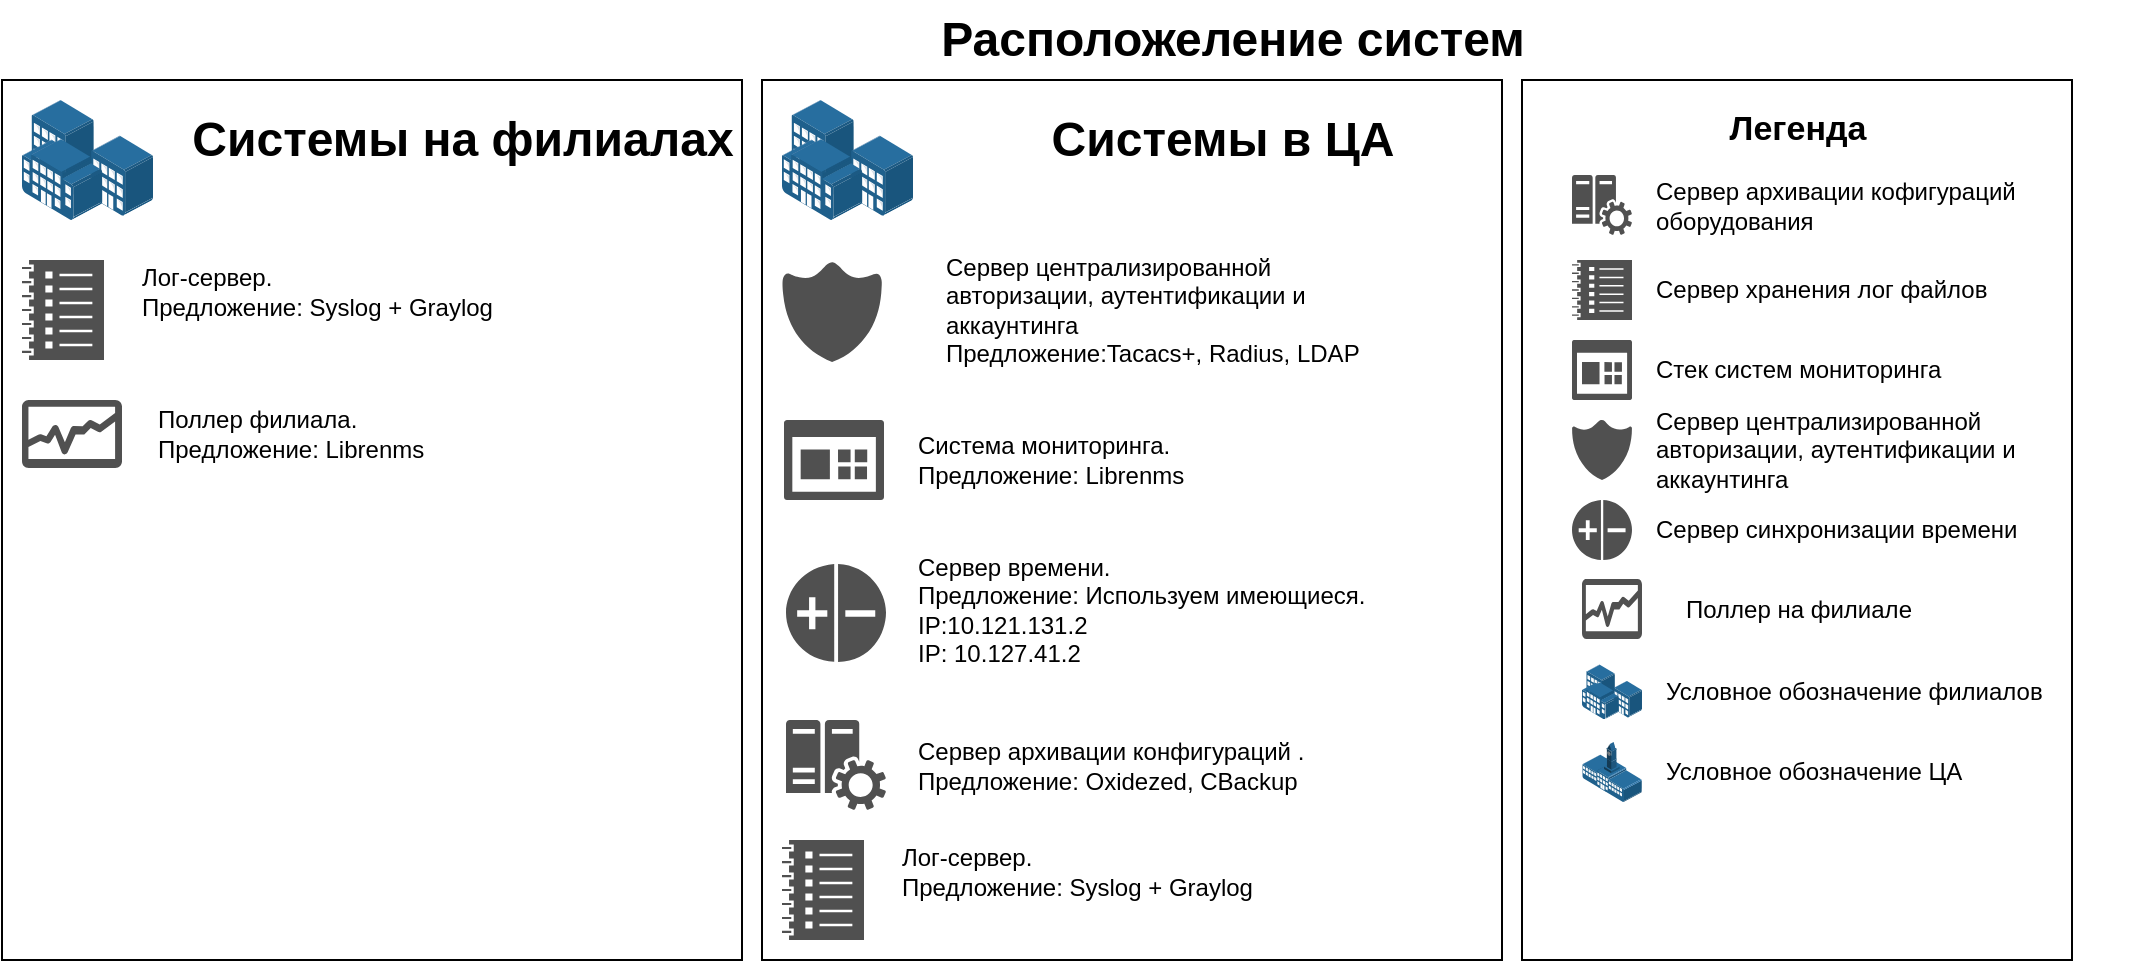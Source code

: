 <mxfile version="21.3.8" type="github" pages="3">
  <diagram id="2Bio6661NEroopxspY8U" name="Расположеление систем">
    <mxGraphModel dx="1434" dy="796" grid="1" gridSize="10" guides="1" tooltips="1" connect="1" arrows="1" fold="1" page="1" pageScale="1" pageWidth="1169" pageHeight="827" math="0" shadow="0">
      <root>
        <mxCell id="0" />
        <mxCell id="1" parent="0" />
        <mxCell id="YRYPdflQ5GGaUgDDjJ6e-1" value="Расположеление систем" style="text;strokeColor=none;fillColor=none;html=1;fontSize=24;fontStyle=1;verticalAlign=middle;align=center;" parent="1" vertex="1">
          <mxGeometry x="460" y="10" width="410" height="40" as="geometry" />
        </mxCell>
        <mxCell id="YRYPdflQ5GGaUgDDjJ6e-35" value="" style="rounded=0;whiteSpace=wrap;html=1;" parent="1" vertex="1">
          <mxGeometry x="50" y="50" width="370" height="440" as="geometry" />
        </mxCell>
        <mxCell id="YRYPdflQ5GGaUgDDjJ6e-36" value="" style="rounded=0;whiteSpace=wrap;html=1;" parent="1" vertex="1">
          <mxGeometry x="430" y="50" width="370" height="440" as="geometry" />
        </mxCell>
        <mxCell id="YRYPdflQ5GGaUgDDjJ6e-37" value="" style="image;points=[];aspect=fixed;html=1;align=center;shadow=0;dashed=0;image=img/lib/allied_telesis/buildings/Building_Cluster.svg;" parent="1" vertex="1">
          <mxGeometry x="60" y="60" width="65.51" height="60" as="geometry" />
        </mxCell>
        <mxCell id="YRYPdflQ5GGaUgDDjJ6e-39" value="" style="image;points=[];aspect=fixed;html=1;align=center;shadow=0;dashed=0;image=img/lib/allied_telesis/buildings/Building_Cluster.svg;" parent="1" vertex="1">
          <mxGeometry x="440" y="60" width="65.51" height="60" as="geometry" />
        </mxCell>
        <mxCell id="YRYPdflQ5GGaUgDDjJ6e-40" value="Системы на филиалах" style="text;strokeColor=none;fillColor=none;html=1;fontSize=24;fontStyle=1;verticalAlign=middle;align=center;" parent="1" vertex="1">
          <mxGeometry x="230" y="60" width="100" height="40" as="geometry" />
        </mxCell>
        <mxCell id="YRYPdflQ5GGaUgDDjJ6e-41" value="Системы в ЦА" style="text;strokeColor=none;fillColor=none;html=1;fontSize=24;fontStyle=1;verticalAlign=middle;align=center;" parent="1" vertex="1">
          <mxGeometry x="610" y="60" width="100" height="40" as="geometry" />
        </mxCell>
        <mxCell id="YRYPdflQ5GGaUgDDjJ6e-42" value="" style="sketch=0;pointerEvents=1;shadow=0;dashed=0;html=1;strokeColor=none;labelPosition=center;verticalLabelPosition=bottom;verticalAlign=top;align=center;fillColor=#505050;shape=mxgraph.mscae.oms.log_management" parent="1" vertex="1">
          <mxGeometry x="60" y="140" width="41" height="50" as="geometry" />
        </mxCell>
        <mxCell id="YRYPdflQ5GGaUgDDjJ6e-43" value="" style="sketch=0;pointerEvents=1;shadow=0;dashed=0;html=1;strokeColor=none;labelPosition=center;verticalLabelPosition=bottom;verticalAlign=top;align=center;fillColor=#505050;shape=mxgraph.mscae.oms.security" parent="1" vertex="1">
          <mxGeometry x="440" y="141" width="50" height="50" as="geometry" />
        </mxCell>
        <mxCell id="YRYPdflQ5GGaUgDDjJ6e-44" value="" style="sketch=0;pointerEvents=1;shadow=0;dashed=0;html=1;strokeColor=none;labelPosition=center;verticalLabelPosition=bottom;verticalAlign=top;align=center;fillColor=#505050;shape=mxgraph.mscae.intune.dashboard" parent="1" vertex="1">
          <mxGeometry x="441" y="220" width="50" height="40" as="geometry" />
        </mxCell>
        <mxCell id="YRYPdflQ5GGaUgDDjJ6e-45" value="" style="sketch=0;pointerEvents=1;shadow=0;dashed=0;html=1;strokeColor=none;labelPosition=center;verticalLabelPosition=bottom;verticalAlign=top;align=center;fillColor=#505050;shape=mxgraph.mscae.oms.solutions" parent="1" vertex="1">
          <mxGeometry x="442" y="292" width="50" height="49" as="geometry" />
        </mxCell>
        <mxCell id="YRYPdflQ5GGaUgDDjJ6e-47" value="" style="sketch=0;pointerEvents=1;shadow=0;dashed=0;html=1;strokeColor=none;labelPosition=center;verticalLabelPosition=bottom;verticalAlign=top;align=center;fillColor=#505050;shape=mxgraph.mscae.oms.config_assessment" parent="1" vertex="1">
          <mxGeometry x="442" y="370" width="50" height="45" as="geometry" />
        </mxCell>
        <mxCell id="YRYPdflQ5GGaUgDDjJ6e-49" value="" style="sketch=0;pointerEvents=1;shadow=0;dashed=0;html=1;strokeColor=none;labelPosition=center;verticalLabelPosition=bottom;verticalAlign=top;align=center;fillColor=#505050;shape=mxgraph.mscae.oms.diagnostics" parent="1" vertex="1">
          <mxGeometry x="60" y="210" width="50" height="34" as="geometry" />
        </mxCell>
        <mxCell id="YRYPdflQ5GGaUgDDjJ6e-18" value="" style="verticalLabelPosition=bottom;verticalAlign=top;html=1;shape=mxgraph.basic.rect;fillColor2=none;strokeWidth=1;size=20;indent=5;" parent="1" vertex="1">
          <mxGeometry x="810" y="50" width="275" height="440" as="geometry" />
        </mxCell>
        <mxCell id="YRYPdflQ5GGaUgDDjJ6e-3" value="" style="sketch=0;pointerEvents=1;shadow=0;dashed=0;html=1;strokeColor=none;labelPosition=center;verticalLabelPosition=bottom;verticalAlign=top;align=center;fillColor=#505050;shape=mxgraph.mscae.oms.config_assessment" parent="1" vertex="1">
          <mxGeometry x="835" y="97.5" width="30" height="30" as="geometry" />
        </mxCell>
        <mxCell id="YRYPdflQ5GGaUgDDjJ6e-8" value="&lt;b&gt;&lt;font style=&quot;font-size: 17px;&quot;&gt;Легенда&lt;/font&gt;&lt;/b&gt;" style="text;html=1;strokeColor=none;fillColor=none;align=center;verticalAlign=middle;whiteSpace=wrap;rounded=0;" parent="1" vertex="1">
          <mxGeometry x="917.5" y="60" width="60" height="30" as="geometry" />
        </mxCell>
        <mxCell id="YRYPdflQ5GGaUgDDjJ6e-11" value="Сервер архивации кофигураций оборудования" style="text;html=1;strokeColor=none;fillColor=none;align=left;verticalAlign=middle;whiteSpace=wrap;rounded=0;" parent="1" vertex="1">
          <mxGeometry x="875" y="97.5" width="230" height="30" as="geometry" />
        </mxCell>
        <mxCell id="YRYPdflQ5GGaUgDDjJ6e-12" value="Сервер хранения лог файлов" style="text;html=1;strokeColor=none;fillColor=none;align=left;verticalAlign=middle;whiteSpace=wrap;rounded=0;fontStyle=0" parent="1" vertex="1">
          <mxGeometry x="875" y="140" width="230" height="30" as="geometry" />
        </mxCell>
        <mxCell id="YRYPdflQ5GGaUgDDjJ6e-13" value="Стек систем мониторинга" style="text;html=1;strokeColor=none;fillColor=none;align=left;verticalAlign=middle;whiteSpace=wrap;rounded=0;" parent="1" vertex="1">
          <mxGeometry x="875" y="180" width="230" height="30" as="geometry" />
        </mxCell>
        <mxCell id="YRYPdflQ5GGaUgDDjJ6e-14" value="Сервер централизированной авторизации, аутентификации и аккаунтинга" style="text;html=1;strokeColor=none;fillColor=none;align=left;verticalAlign=middle;whiteSpace=wrap;rounded=0;" parent="1" vertex="1">
          <mxGeometry x="875" y="220" width="230" height="30" as="geometry" />
        </mxCell>
        <mxCell id="YRYPdflQ5GGaUgDDjJ6e-16" value="Сервер синхронизации времени" style="text;html=1;strokeColor=none;fillColor=none;align=left;verticalAlign=middle;whiteSpace=wrap;rounded=0;" parent="1" vertex="1">
          <mxGeometry x="875" y="260" width="230" height="30" as="geometry" />
        </mxCell>
        <mxCell id="YRYPdflQ5GGaUgDDjJ6e-23" value="Условное обозначение филиалов" style="text;html=1;strokeColor=none;fillColor=none;align=left;verticalAlign=middle;whiteSpace=wrap;rounded=0;" parent="1" vertex="1">
          <mxGeometry x="880" y="341" width="230" height="30" as="geometry" />
        </mxCell>
        <mxCell id="YRYPdflQ5GGaUgDDjJ6e-24" value="Условное обозначение ЦА" style="text;html=1;strokeColor=none;fillColor=none;align=left;verticalAlign=middle;whiteSpace=wrap;rounded=0;" parent="1" vertex="1">
          <mxGeometry x="880" y="381" width="230" height="30" as="geometry" />
        </mxCell>
        <mxCell id="YRYPdflQ5GGaUgDDjJ6e-25" value="" style="sketch=0;pointerEvents=1;shadow=0;dashed=0;html=1;strokeColor=none;labelPosition=center;verticalLabelPosition=bottom;verticalAlign=top;align=center;fillColor=#505050;shape=mxgraph.mscae.oms.log_management" parent="1" vertex="1">
          <mxGeometry x="835" y="140" width="30" height="30" as="geometry" />
        </mxCell>
        <mxCell id="YRYPdflQ5GGaUgDDjJ6e-26" value="" style="sketch=0;pointerEvents=1;shadow=0;dashed=0;html=1;strokeColor=none;labelPosition=center;verticalLabelPosition=bottom;verticalAlign=top;align=center;fillColor=#505050;shape=mxgraph.mscae.intune.dashboard" parent="1" vertex="1">
          <mxGeometry x="835" y="180" width="30" height="30" as="geometry" />
        </mxCell>
        <mxCell id="YRYPdflQ5GGaUgDDjJ6e-29" value="" style="sketch=0;pointerEvents=1;shadow=0;dashed=0;html=1;strokeColor=none;labelPosition=center;verticalLabelPosition=bottom;verticalAlign=top;align=center;fillColor=#505050;shape=mxgraph.mscae.intune.protection" parent="1" vertex="1">
          <mxGeometry x="835" y="220" width="30" height="30" as="geometry" />
        </mxCell>
        <mxCell id="YRYPdflQ5GGaUgDDjJ6e-30" value="" style="sketch=0;pointerEvents=1;shadow=0;dashed=0;html=1;strokeColor=none;labelPosition=center;verticalLabelPosition=bottom;verticalAlign=top;align=center;fillColor=#505050;shape=mxgraph.mscae.oms.solutions" parent="1" vertex="1">
          <mxGeometry x="835" y="260" width="30" height="30" as="geometry" />
        </mxCell>
        <mxCell id="YRYPdflQ5GGaUgDDjJ6e-31" value="" style="image;points=[];aspect=fixed;html=1;align=center;shadow=0;dashed=0;image=img/lib/allied_telesis/buildings/Building_Cluster.svg;fillColor=#505050;strokeColor=none;sketch=0;" parent="1" vertex="1">
          <mxGeometry x="840" y="341" width="30" height="30" as="geometry" />
        </mxCell>
        <mxCell id="YRYPdflQ5GGaUgDDjJ6e-32" value="" style="image;points=[];aspect=fixed;html=1;align=center;shadow=0;dashed=0;image=img/lib/allied_telesis/buildings/School_Building.svg;fillColor=#505050;strokeColor=none;sketch=0;" parent="1" vertex="1">
          <mxGeometry x="840" y="381" width="30" height="30" as="geometry" />
        </mxCell>
        <mxCell id="YRYPdflQ5GGaUgDDjJ6e-51" value="" style="sketch=0;pointerEvents=1;shadow=0;dashed=0;html=1;strokeColor=none;labelPosition=center;verticalLabelPosition=bottom;verticalAlign=top;align=center;fillColor=#505050;shape=mxgraph.mscae.oms.diagnostics" parent="1" vertex="1">
          <mxGeometry x="840" y="299.5" width="30" height="30" as="geometry" />
        </mxCell>
        <mxCell id="YRYPdflQ5GGaUgDDjJ6e-53" value="Поллер на филиале" style="text;html=1;strokeColor=none;fillColor=none;align=left;verticalAlign=middle;whiteSpace=wrap;rounded=0;" parent="1" vertex="1">
          <mxGeometry x="890" y="299.5" width="230" height="30" as="geometry" />
        </mxCell>
        <mxCell id="YRYPdflQ5GGaUgDDjJ6e-54" value="Лог-сервер.&lt;br&gt;Предложение: Syslog + Graylog" style="text;html=1;strokeColor=none;fillColor=none;align=left;verticalAlign=middle;whiteSpace=wrap;rounded=0;" parent="1" vertex="1">
          <mxGeometry x="117.76" y="141" width="230" height="30" as="geometry" />
        </mxCell>
        <mxCell id="6uK7TEgUKnYJHfyEASsw-2" value="Поллер филиала.&lt;br&gt;Предложение: Librenms" style="text;html=1;strokeColor=none;fillColor=none;align=left;verticalAlign=middle;whiteSpace=wrap;rounded=0;" parent="1" vertex="1">
          <mxGeometry x="125.51" y="212" width="230" height="30" as="geometry" />
        </mxCell>
        <mxCell id="6uK7TEgUKnYJHfyEASsw-3" value="Сервер централизированной авторизации, аутентификации и аккаунтинга&lt;br&gt;Предложение:Tacacs+, Radius, LDAP" style="text;html=1;strokeColor=none;fillColor=none;align=left;verticalAlign=middle;whiteSpace=wrap;rounded=0;" parent="1" vertex="1">
          <mxGeometry x="520" y="150" width="230" height="30" as="geometry" />
        </mxCell>
        <mxCell id="6uK7TEgUKnYJHfyEASsw-8" value="Система мониторинга.&lt;br&gt;Предложение: Librenms" style="text;html=1;strokeColor=none;fillColor=none;align=left;verticalAlign=middle;whiteSpace=wrap;rounded=0;" parent="1" vertex="1">
          <mxGeometry x="505.51" y="225" width="230" height="30" as="geometry" />
        </mxCell>
        <mxCell id="6uK7TEgUKnYJHfyEASsw-9" value="Сервер времени.&lt;br&gt;Предложение: Используем имеющиеся.&lt;br&gt;IP:10.121.131.2 &lt;br&gt;IP: 10.127.41.2" style="text;html=1;strokeColor=none;fillColor=none;align=left;verticalAlign=middle;whiteSpace=wrap;rounded=0;" parent="1" vertex="1">
          <mxGeometry x="505.51" y="299.5" width="230" height="30" as="geometry" />
        </mxCell>
        <mxCell id="6uK7TEgUKnYJHfyEASsw-10" value="Сервер архивации конфигураций .&lt;br&gt;Предложение: Oxidezed, CBackup" style="text;html=1;strokeColor=none;fillColor=none;align=left;verticalAlign=middle;whiteSpace=wrap;rounded=0;" parent="1" vertex="1">
          <mxGeometry x="505.51" y="377.5" width="230" height="30" as="geometry" />
        </mxCell>
        <mxCell id="TxPnc7C__OFIgZQTiDKs-1" value="" style="sketch=0;pointerEvents=1;shadow=0;dashed=0;html=1;strokeColor=none;labelPosition=center;verticalLabelPosition=bottom;verticalAlign=top;align=center;fillColor=#505050;shape=mxgraph.mscae.oms.log_management" vertex="1" parent="1">
          <mxGeometry x="440" y="430" width="41" height="50" as="geometry" />
        </mxCell>
        <mxCell id="TxPnc7C__OFIgZQTiDKs-2" value="Лог-сервер.&lt;br&gt;Предложение: Syslog + Graylog" style="text;html=1;strokeColor=none;fillColor=none;align=left;verticalAlign=middle;whiteSpace=wrap;rounded=0;" vertex="1" parent="1">
          <mxGeometry x="497.76" y="431" width="230" height="30" as="geometry" />
        </mxCell>
      </root>
    </mxGraphModel>
  </diagram>
  <diagram id="1IERlCJwOf2QxX1Jw3TP" name="Архитектура Систем">
    <mxGraphModel dx="1434" dy="796" grid="1" gridSize="10" guides="1" tooltips="1" connect="1" arrows="1" fold="1" page="1" pageScale="1" pageWidth="827" pageHeight="1169" math="0" shadow="0">
      <root>
        <mxCell id="0" />
        <mxCell id="1" parent="0" />
      </root>
    </mxGraphModel>
  </diagram>
  <diagram id="ChGDDQDAuVpaKOpjL5Bo" name="Архитектура NMS">
    <mxGraphModel dx="1434" dy="796" grid="1" gridSize="10" guides="1" tooltips="1" connect="1" arrows="1" fold="1" page="1" pageScale="1" pageWidth="827" pageHeight="1169" math="0" shadow="0">
      <root>
        <mxCell id="0" />
        <mxCell id="1" parent="0" />
        <mxCell id="IdZAvgpWx3jjdMzJClvW-1" value="Архитектура NMS" style="text;strokeColor=none;fillColor=none;html=1;fontSize=24;fontStyle=1;verticalAlign=middle;align=center;" parent="1" vertex="1">
          <mxGeometry x="380" y="10" width="100" height="40" as="geometry" />
        </mxCell>
      </root>
    </mxGraphModel>
  </diagram>
</mxfile>
